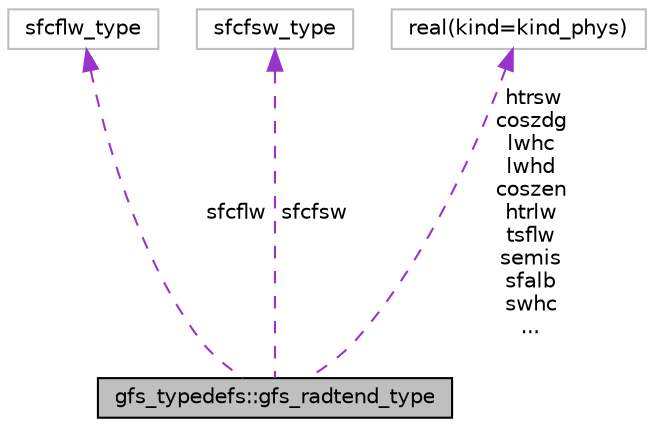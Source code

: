 digraph "gfs_typedefs::gfs_radtend_type"
{
  edge [fontname="Helvetica",fontsize="10",labelfontname="Helvetica",labelfontsize="10"];
  node [fontname="Helvetica",fontsize="10",shape=record];
  Node1 [label="gfs_typedefs::gfs_radtend_type",height=0.2,width=0.4,color="black", fillcolor="grey75", style="filled", fontcolor="black"];
  Node2 -> Node1 [dir="back",color="darkorchid3",fontsize="10",style="dashed",label=" sfcflw" ,fontname="Helvetica"];
  Node2 [label="sfcflw_type",height=0.2,width=0.4,color="grey75", fillcolor="white", style="filled"];
  Node3 -> Node1 [dir="back",color="darkorchid3",fontsize="10",style="dashed",label=" sfcfsw" ,fontname="Helvetica"];
  Node3 [label="sfcfsw_type",height=0.2,width=0.4,color="grey75", fillcolor="white", style="filled"];
  Node4 -> Node1 [dir="back",color="darkorchid3",fontsize="10",style="dashed",label=" htrsw\ncoszdg\nlwhc\nlwhd\ncoszen\nhtrlw\ntsflw\nsemis\nsfalb\nswhc\n..." ,fontname="Helvetica"];
  Node4 [label="real(kind=kind_phys)",height=0.2,width=0.4,color="grey75", fillcolor="white", style="filled"];
}
